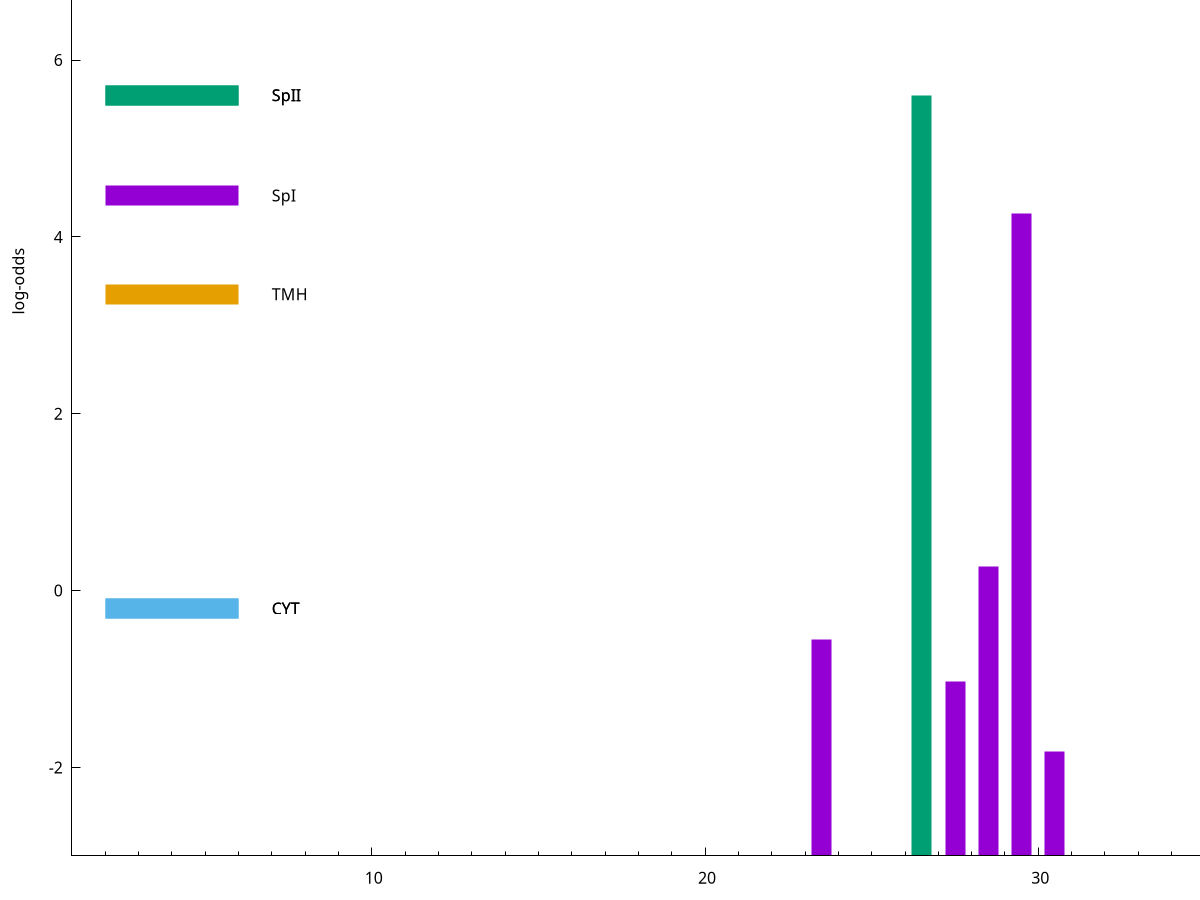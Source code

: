 set title "LipoP predictions for SRR5666568.gff"
set size 2., 1.4
set xrange [1:70] 
set mxtics 10
set yrange [-3:10]
set y2range [0:13]
set ylabel "log-odds"
set term postscript eps color solid "Helvetica" 30
set output "SRR5666568.gff209.eps"
set arrow from 2,5.60046 to 6,5.60046 nohead lt 2 lw 20
set label "SpII" at 7,5.60046
set arrow from 2,4.46887 to 6,4.46887 nohead lt 1 lw 20
set label "SpI" at 7,4.46887
set arrow from 2,3.35014 to 6,3.35014 nohead lt 4 lw 20
set label "TMH" at 7,3.35014
set arrow from 2,-0.200913 to 6,-0.200913 nohead lt 3 lw 20
set label "CYT" at 7,-0.200913
set arrow from 2,-0.200913 to 6,-0.200913 nohead lt 3 lw 20
set label "CYT" at 7,-0.200913
set arrow from 2,5.60046 to 6,5.60046 nohead lt 2 lw 20
set label "SpII" at 7,5.60046
# NOTE: The scores below are the log-odds scores with the threshold
# NOTE: subtracted (a hack to make gnuplot make the histogram all
# NOTE: look nice).
plot "-" axes x1y2 title "" with impulses lt 2 lw 20, "-" axes x1y2 title "" with impulses lt 1 lw 20
26.500000 8.600460
e
29.500000 7.268390
28.500000 3.275334
23.500000 2.443142
27.500000 1.971750
30.500000 1.184480
e
exit
